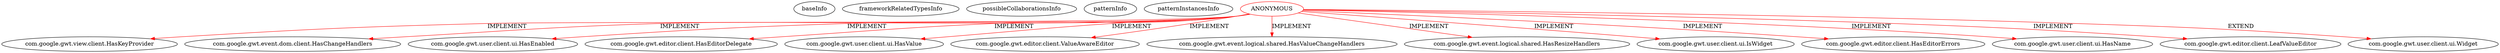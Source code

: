 digraph {
baseInfo[graphId=972,category="pattern",isAnonymous=true,possibleRelation=false]
frameworkRelatedTypesInfo[0="com.google.gwt.editor.client.LeafValueEditor",1="com.google.gwt.user.client.ui.HasName",2="com.google.gwt.event.dom.client.HasChangeHandlers",3="com.google.gwt.editor.client.HasEditorDelegate",4="com.google.gwt.editor.client.ValueAwareEditor",5="com.google.gwt.user.client.ui.HasValue",6="com.google.gwt.user.client.ui.Widget",7="com.google.gwt.editor.client.HasEditorErrors",8="com.google.gwt.view.client.HasKeyProvider",9="com.google.gwt.event.logical.shared.HasResizeHandlers",10="com.google.gwt.event.logical.shared.HasValueChangeHandlers",11="com.google.gwt.user.client.ui.HasEnabled",12="com.google.gwt.user.client.ui.IsWidget"]
possibleCollaborationsInfo[]
patternInfo[frequency=2.0,patternRootClient=0]
patternInstancesInfo[0="kospiotr-gwt-layout-designer~/kospiotr-gwt-layout-designer/gwt-layout-designer-master/src/main/java/pl/pkosmowski/gxtshowcase/client/factories/EditorFieldFactory.java~com.sencha.gxt.widget.core.client.form.Field createField(java.lang.Class)~3423"]
4[label="com.google.gwt.view.client.HasKeyProvider",vertexType="FRAMEWORK_INTERFACE_TYPE",isFrameworkType=false]
0[label="ANONYMOUS",vertexType="ROOT_ANONYMOUS_DECLARATION",isFrameworkType=false,color=red]
18[label="com.google.gwt.event.dom.client.HasChangeHandlers",vertexType="FRAMEWORK_INTERFACE_TYPE",isFrameworkType=false]
3[label="com.google.gwt.user.client.ui.HasEnabled",vertexType="FRAMEWORK_INTERFACE_TYPE",isFrameworkType=false]
14[label="com.google.gwt.editor.client.HasEditorDelegate",vertexType="FRAMEWORK_INTERFACE_TYPE",isFrameworkType=false]
5[label="com.google.gwt.user.client.ui.HasValue",vertexType="FRAMEWORK_INTERFACE_TYPE",isFrameworkType=false]
15[label="com.google.gwt.editor.client.ValueAwareEditor",vertexType="FRAMEWORK_INTERFACE_TYPE",isFrameworkType=false]
10[label="com.google.gwt.event.logical.shared.HasValueChangeHandlers",vertexType="FRAMEWORK_INTERFACE_TYPE",isFrameworkType=false]
2[label="com.google.gwt.event.logical.shared.HasResizeHandlers",vertexType="FRAMEWORK_INTERFACE_TYPE",isFrameworkType=false]
7[label="com.google.gwt.user.client.ui.IsWidget",vertexType="FRAMEWORK_INTERFACE_TYPE",isFrameworkType=false]
13[label="com.google.gwt.editor.client.HasEditorErrors",vertexType="FRAMEWORK_INTERFACE_TYPE",isFrameworkType=false]
11[label="com.google.gwt.user.client.ui.HasName",vertexType="FRAMEWORK_INTERFACE_TYPE",isFrameworkType=false]
6[label="com.google.gwt.editor.client.LeafValueEditor",vertexType="FRAMEWORK_INTERFACE_TYPE",isFrameworkType=false]
1[label="com.google.gwt.user.client.ui.Widget",vertexType="FRAMEWORK_CLASS_TYPE",isFrameworkType=false]
0->6[label="IMPLEMENT",color=red]
0->11[label="IMPLEMENT",color=red]
0->18[label="IMPLEMENT",color=red]
0->14[label="IMPLEMENT",color=red]
0->15[label="IMPLEMENT",color=red]
0->5[label="IMPLEMENT",color=red]
0->1[label="EXTEND",color=red]
0->13[label="IMPLEMENT",color=red]
0->4[label="IMPLEMENT",color=red]
0->2[label="IMPLEMENT",color=red]
0->10[label="IMPLEMENT",color=red]
0->3[label="IMPLEMENT",color=red]
0->7[label="IMPLEMENT",color=red]
}
